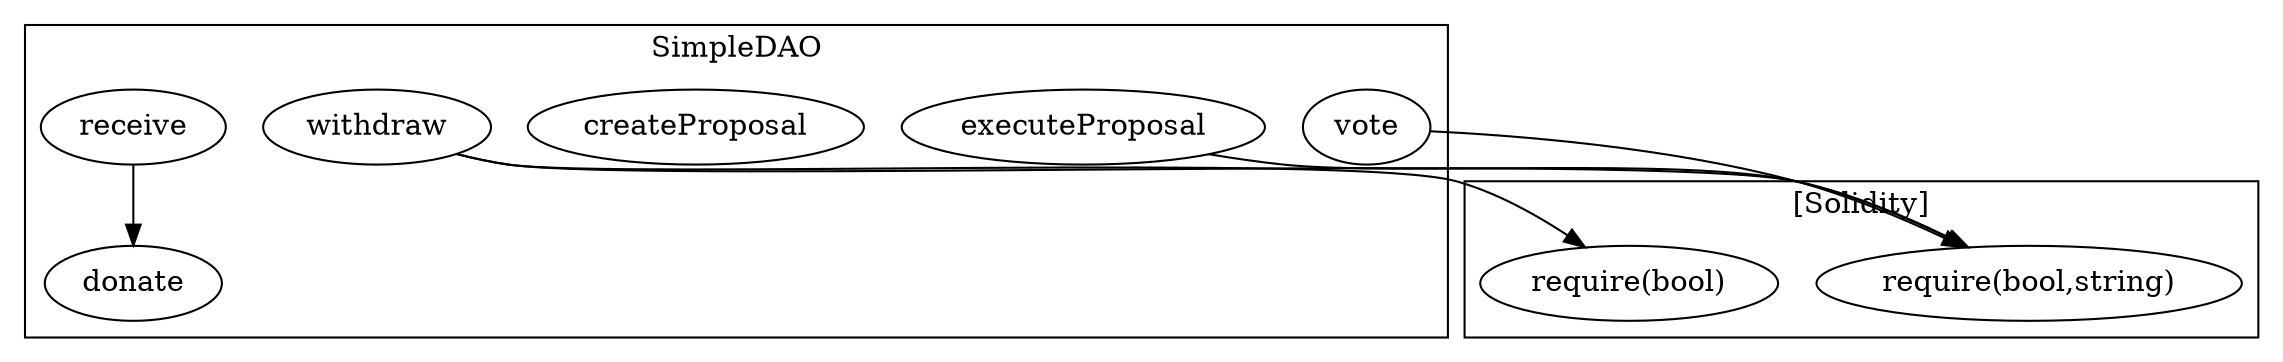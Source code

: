 strict digraph {
subgraph cluster_318_SimpleDAO {
label = "SimpleDAO"
"318_receive" [label="receive"]
"318_donate" [label="donate"]
"318_withdraw" [label="withdraw"]
"318_createProposal" [label="createProposal"]
"318_vote" [label="vote"]
"318_executeProposal" [label="executeProposal"]
"318_receive" -> "318_donate"
}subgraph cluster_solidity {
label = "[Solidity]"
"require(bool)" 
"require(bool,string)" 
"318_withdraw" -> "require(bool)"
"318_vote" -> "require(bool,string)"
"318_executeProposal" -> "require(bool,string)"
"318_withdraw" -> "require(bool,string)"
}
}